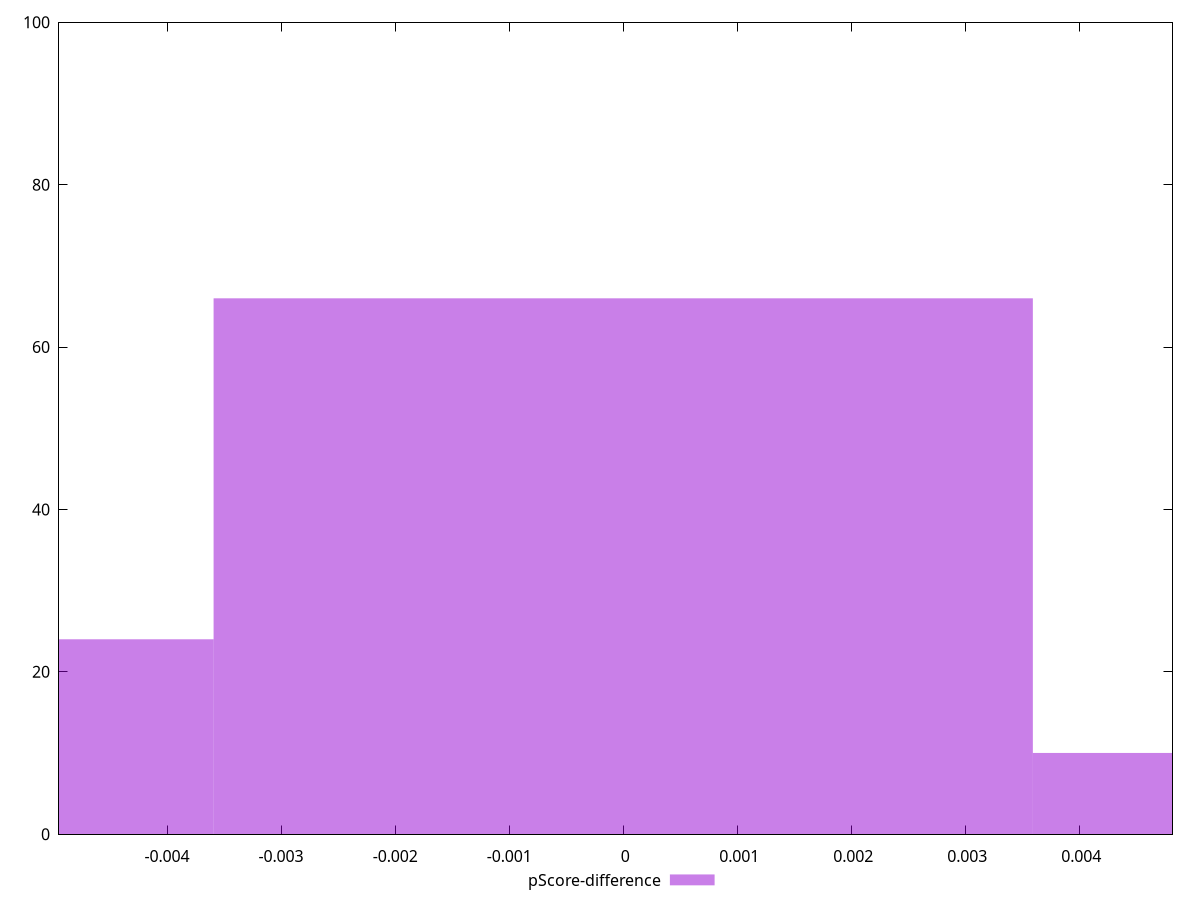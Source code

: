 reset

$pScoreDifference <<EOF
-0.007184356228382255 24
0 66
0.007184356228382255 10
EOF

set key outside below
set boxwidth 0.007184356228382255
set xrange [-0.004947844028381998:0.004816733144997087]
set yrange [0:100]
set trange [0:100]
set style fill transparent solid 0.5 noborder
set terminal svg size 640, 490 enhanced background rgb 'white'
set output "report/report_00029_2021-02-24T13-36-40.390Z/cumulative-layout-shift/samples/astro/pScore-difference/histogram.svg"

plot $pScoreDifference title "pScore-difference" with boxes

reset

